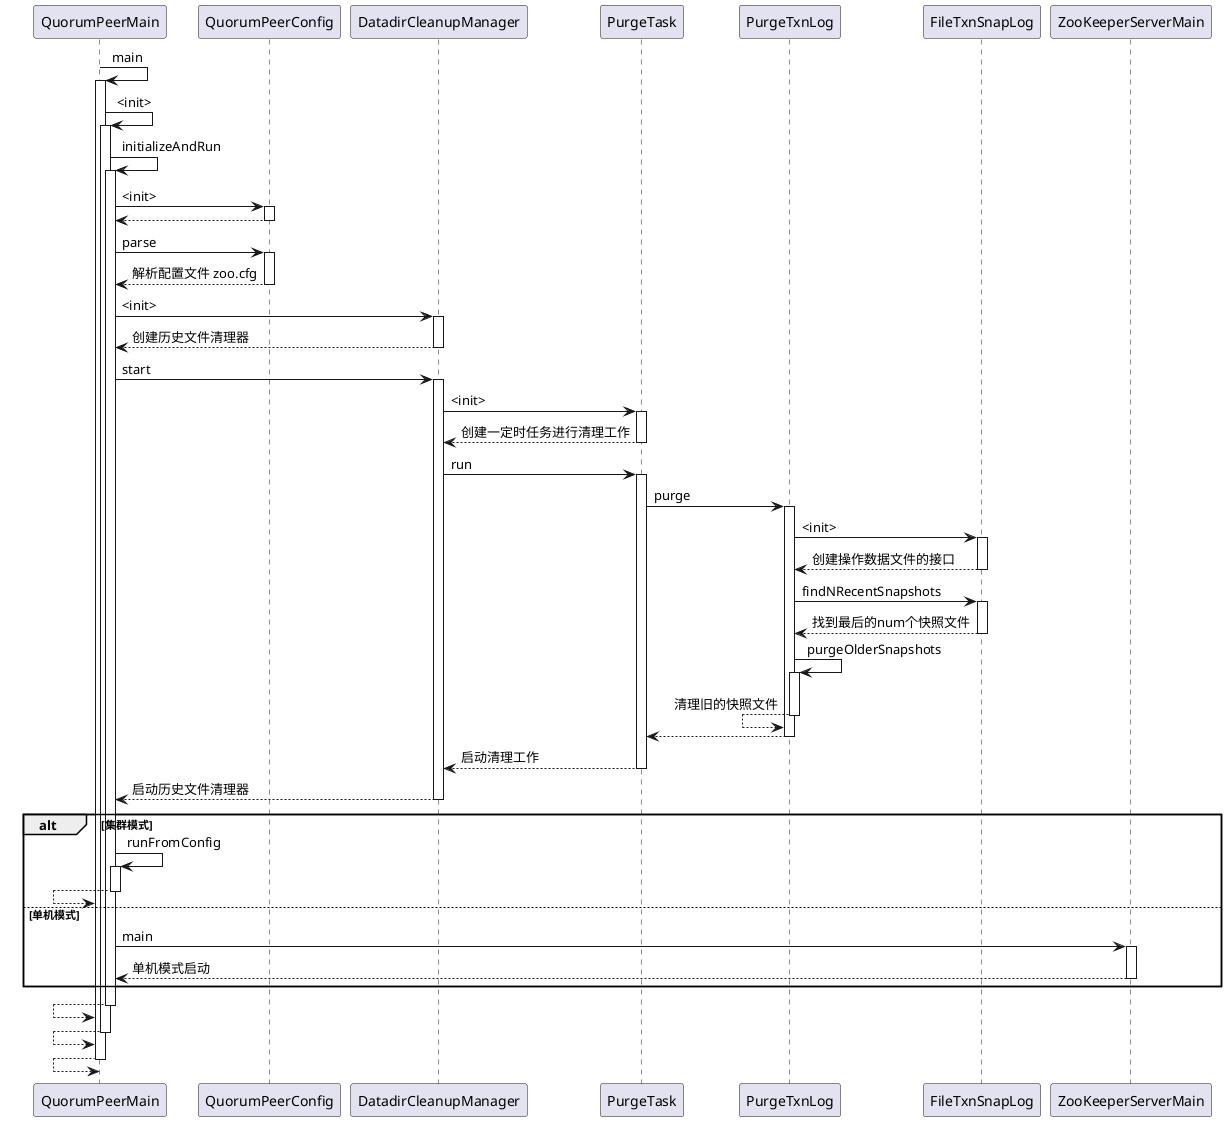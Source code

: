 @startuml

QuorumPeerMain -> QuorumPeerMain:main
activate QuorumPeerMain
    QuorumPeerMain -> QuorumPeerMain:<init>
    activate QuorumPeerMain
        QuorumPeerMain -> QuorumPeerMain:initializeAndRun
        activate QuorumPeerMain
            QuorumPeerMain->QuorumPeerConfig:<init>
            activate QuorumPeerConfig
            QuorumPeerMain<--QuorumPeerConfig:
            deactivate QuorumPeerConfig

            QuorumPeerMain->QuorumPeerConfig:parse
            activate QuorumPeerConfig
            QuorumPeerMain<--QuorumPeerConfig:解析配置文件 zoo.cfg
            deactivate QuorumPeerConfig

            QuorumPeerMain->DatadirCleanupManager:<init>
            activate DatadirCleanupManager
            QuorumPeerMain<--DatadirCleanupManager:创建历史文件清理器
            deactivate DatadirCleanupManager

            QuorumPeerMain->DatadirCleanupManager:start
            activate DatadirCleanupManager
                DatadirCleanupManager->PurgeTask:<init>
                activate PurgeTask
                DatadirCleanupManager<--PurgeTask:创建一定时任务进行清理工作
                deactivate PurgeTask

                DatadirCleanupManager->PurgeTask:run
                activate PurgeTask
                    PurgeTask->PurgeTxnLog:purge
                    activate PurgeTxnLog
                        PurgeTxnLog->FileTxnSnapLog:<init>
                        activate FileTxnSnapLog
                        PurgeTxnLog<--FileTxnSnapLog:创建操作数据文件的接口
                        deactivate FileTxnSnapLog

                        PurgeTxnLog->FileTxnSnapLog:findNRecentSnapshots
                        activate FileTxnSnapLog
                        PurgeTxnLog<--FileTxnSnapLog:找到最后的num个快照文件
                        deactivate FileTxnSnapLog

                        PurgeTxnLog->PurgeTxnLog:purgeOlderSnapshots
                        activate PurgeTxnLog
                        PurgeTxnLog<--PurgeTxnLog:清理旧的快照文件
                        deactivate PurgeTxnLog
                    PurgeTask<--PurgeTxnLog:
                    deactivate PurgeTxnLog
                DatadirCleanupManager<--PurgeTask:启动清理工作
                deactivate PurgeTask

            QuorumPeerMain<--DatadirCleanupManager:启动历史文件清理器
            deactivate DatadirCleanupManager
            alt 集群模式
                QuorumPeerMain->QuorumPeerMain:runFromConfig
                activate QuorumPeerMain
                QuorumPeerMain<--QuorumPeerMain:
                deactivate QuorumPeerMain
            else 单机模式
                QuorumPeerMain->ZooKeeperServerMain:main
                activate ZooKeeperServerMain
                QuorumPeerMain<--ZooKeeperServerMain:单机模式启动
                deactivate ZooKeeperServerMain
            end

        QuorumPeerMain <-- QuorumPeerMain:
        deactivate QuorumPeerMain
    QuorumPeerMain <-- QuorumPeerMain:
    deactivate QuorumPeerMain
QuorumPeerMain <-- QuorumPeerMain:
deactivate QuorumPeerMain

@enduml